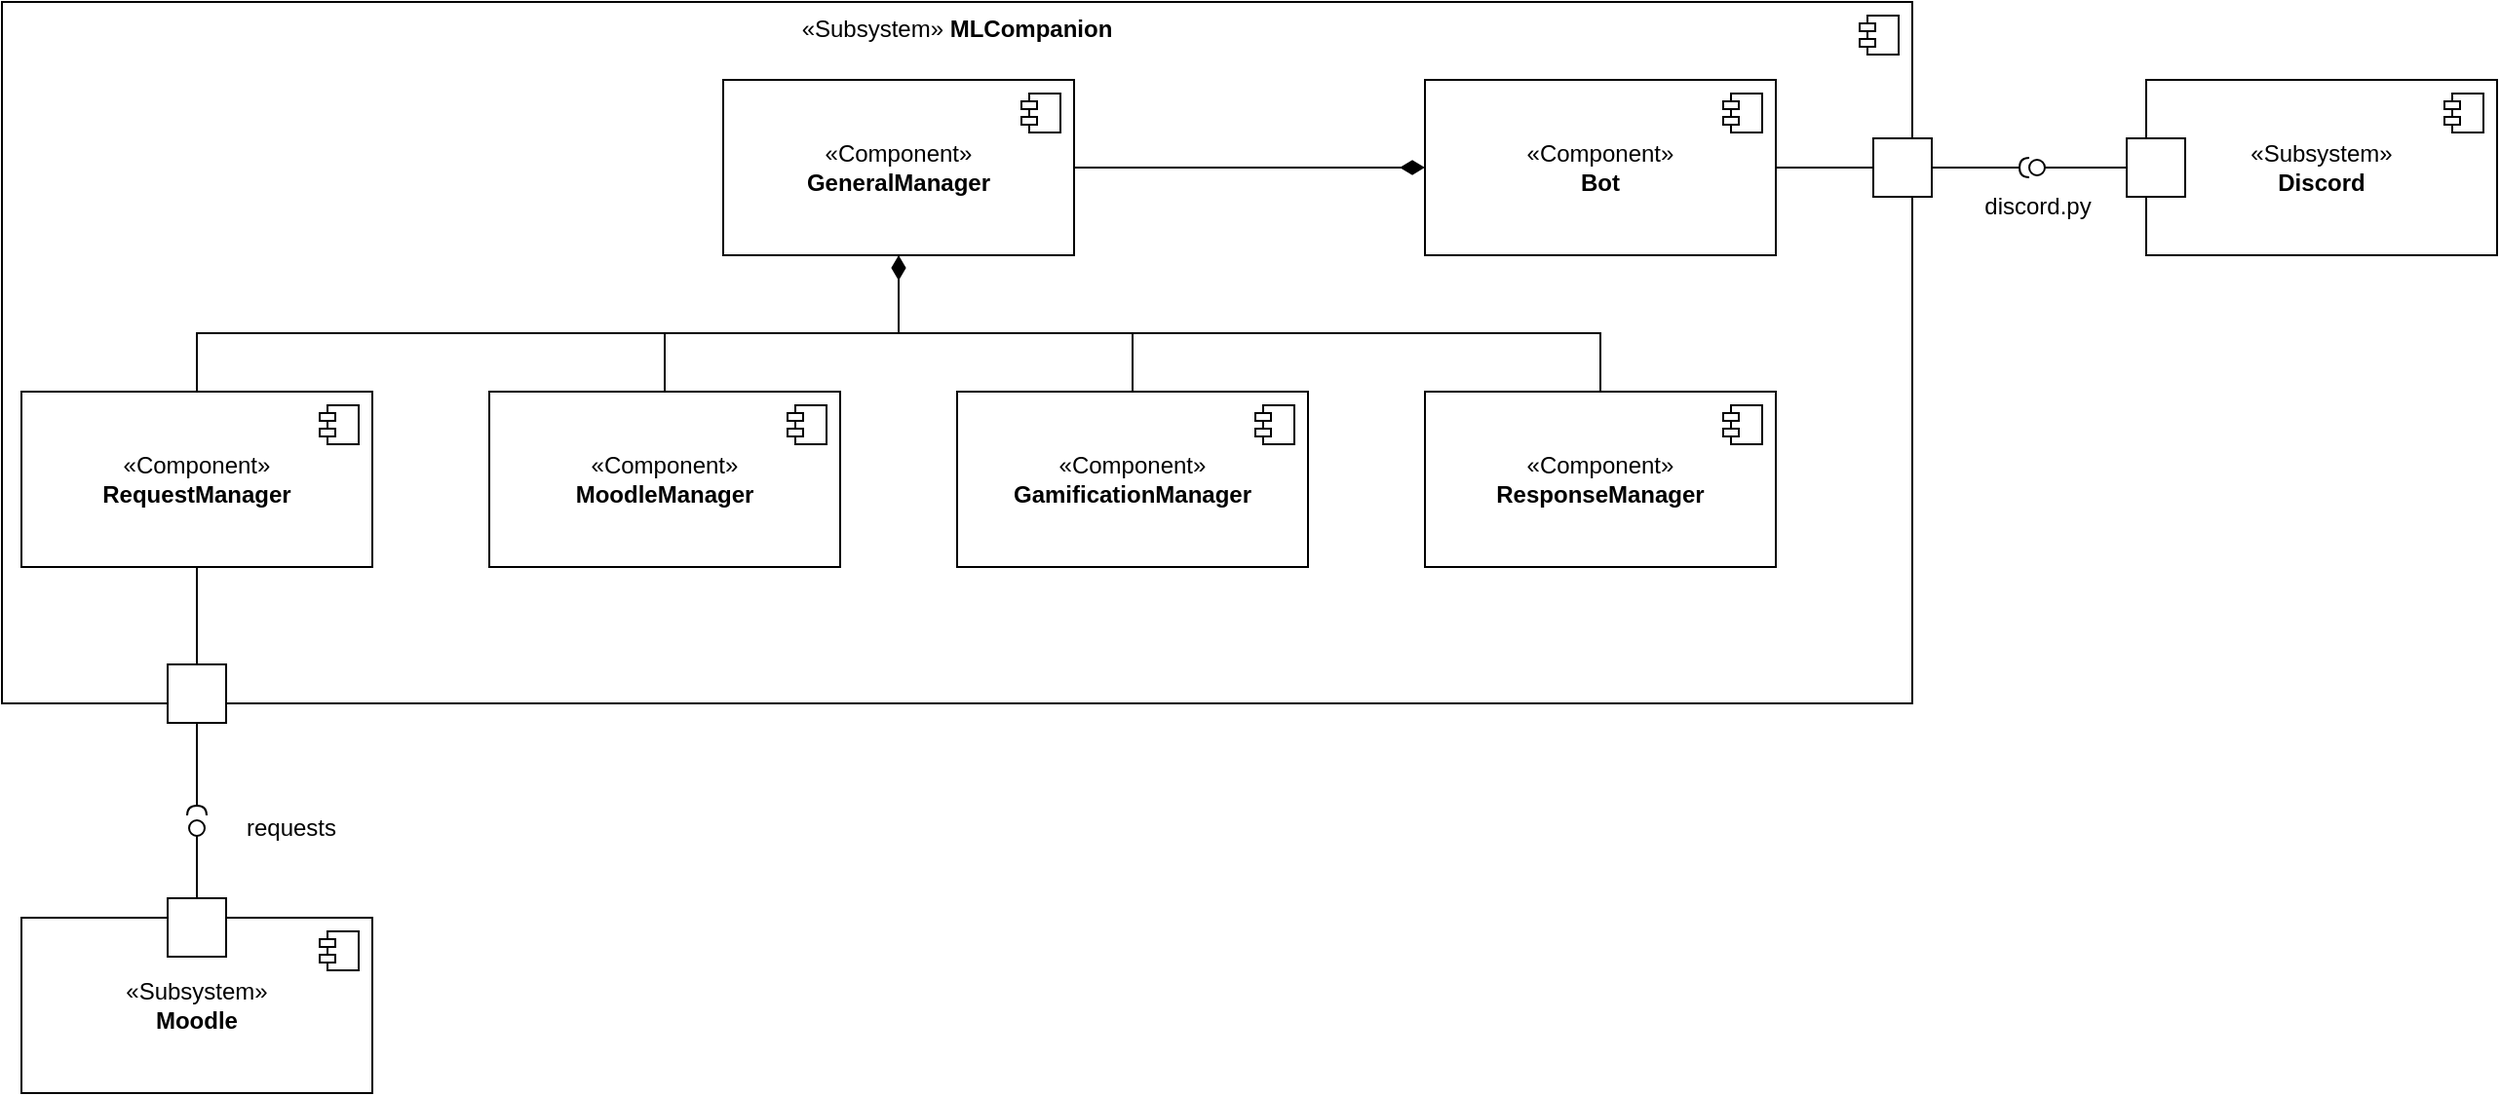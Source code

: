 <mxfile version="24.7.16">
  <diagram name="Page-1" id="5f0bae14-7c28-e335-631c-24af17079c00">
    <mxGraphModel dx="1615" dy="826" grid="0" gridSize="10" guides="1" tooltips="1" connect="1" arrows="1" fold="1" page="1" pageScale="1" pageWidth="1100" pageHeight="850" background="none" math="0" shadow="0">
      <root>
        <mxCell id="0" />
        <mxCell id="1" parent="0" />
        <mxCell id="A9cAYsqJX5gW5ZlUCUuJ-7" value="«Subsystem»&lt;b&gt; MLCompanion&lt;br&gt;&lt;/b&gt;" style="html=1;dropTarget=0;whiteSpace=wrap;verticalAlign=top;" vertex="1" parent="1">
          <mxGeometry x="100" y="120" width="980" height="360" as="geometry" />
        </mxCell>
        <mxCell id="A9cAYsqJX5gW5ZlUCUuJ-8" value="" style="shape=module;jettyWidth=8;jettyHeight=4;" vertex="1" parent="A9cAYsqJX5gW5ZlUCUuJ-7">
          <mxGeometry x="1" width="20" height="20" relative="1" as="geometry">
            <mxPoint x="-27" y="7" as="offset" />
          </mxGeometry>
        </mxCell>
        <mxCell id="A9cAYsqJX5gW5ZlUCUuJ-31" style="edgeStyle=orthogonalEdgeStyle;rounded=0;orthogonalLoop=1;jettySize=auto;html=1;exitX=1;exitY=0.5;exitDx=0;exitDy=0;endSize=10;endArrow=diamondThin;endFill=1;" edge="1" parent="1" source="A9cAYsqJX5gW5ZlUCUuJ-9" target="A9cAYsqJX5gW5ZlUCUuJ-29">
          <mxGeometry relative="1" as="geometry" />
        </mxCell>
        <mxCell id="A9cAYsqJX5gW5ZlUCUuJ-9" value="«Component»&lt;b&gt; &lt;br&gt;GeneralManager&lt;/b&gt;" style="html=1;dropTarget=0;whiteSpace=wrap;" vertex="1" parent="1">
          <mxGeometry x="470" y="160" width="180" height="90" as="geometry" />
        </mxCell>
        <mxCell id="A9cAYsqJX5gW5ZlUCUuJ-10" value="" style="shape=module;jettyWidth=8;jettyHeight=4;" vertex="1" parent="A9cAYsqJX5gW5ZlUCUuJ-9">
          <mxGeometry x="1" width="20" height="20" relative="1" as="geometry">
            <mxPoint x="-27" y="7" as="offset" />
          </mxGeometry>
        </mxCell>
        <mxCell id="A9cAYsqJX5gW5ZlUCUuJ-55" style="edgeStyle=orthogonalEdgeStyle;rounded=0;orthogonalLoop=1;jettySize=auto;html=1;endArrow=none;endFill=0;" edge="1" parent="1" source="A9cAYsqJX5gW5ZlUCUuJ-11" target="A9cAYsqJX5gW5ZlUCUuJ-52">
          <mxGeometry relative="1" as="geometry" />
        </mxCell>
        <mxCell id="A9cAYsqJX5gW5ZlUCUuJ-65" style="edgeStyle=orthogonalEdgeStyle;rounded=0;orthogonalLoop=1;jettySize=auto;html=1;entryX=0.5;entryY=1;entryDx=0;entryDy=0;endArrow=diamondThin;endFill=1;endSize=10;" edge="1" parent="1" source="A9cAYsqJX5gW5ZlUCUuJ-11" target="A9cAYsqJX5gW5ZlUCUuJ-9">
          <mxGeometry relative="1" as="geometry">
            <Array as="points">
              <mxPoint x="200" y="290" />
              <mxPoint x="560" y="290" />
            </Array>
          </mxGeometry>
        </mxCell>
        <mxCell id="A9cAYsqJX5gW5ZlUCUuJ-11" value="«Component»&lt;b&gt; &lt;br&gt;RequestManager&lt;br&gt;&lt;/b&gt;" style="html=1;dropTarget=0;whiteSpace=wrap;" vertex="1" parent="1">
          <mxGeometry x="110" y="320" width="180" height="90" as="geometry" />
        </mxCell>
        <mxCell id="A9cAYsqJX5gW5ZlUCUuJ-12" value="" style="shape=module;jettyWidth=8;jettyHeight=4;" vertex="1" parent="A9cAYsqJX5gW5ZlUCUuJ-11">
          <mxGeometry x="1" width="20" height="20" relative="1" as="geometry">
            <mxPoint x="-27" y="7" as="offset" />
          </mxGeometry>
        </mxCell>
        <mxCell id="A9cAYsqJX5gW5ZlUCUuJ-66" style="edgeStyle=orthogonalEdgeStyle;rounded=0;orthogonalLoop=1;jettySize=auto;html=1;entryX=0.5;entryY=1;entryDx=0;entryDy=0;endArrow=none;endFill=0;" edge="1" parent="1" source="A9cAYsqJX5gW5ZlUCUuJ-13" target="A9cAYsqJX5gW5ZlUCUuJ-9">
          <mxGeometry relative="1" as="geometry">
            <Array as="points">
              <mxPoint x="440" y="290" />
              <mxPoint x="560" y="290" />
            </Array>
          </mxGeometry>
        </mxCell>
        <mxCell id="A9cAYsqJX5gW5ZlUCUuJ-13" value="«Component»&lt;b&gt; &lt;br&gt;MoodleManager&lt;br&gt;&lt;/b&gt;" style="html=1;dropTarget=0;whiteSpace=wrap;" vertex="1" parent="1">
          <mxGeometry x="350" y="320" width="180" height="90" as="geometry" />
        </mxCell>
        <mxCell id="A9cAYsqJX5gW5ZlUCUuJ-14" value="" style="shape=module;jettyWidth=8;jettyHeight=4;" vertex="1" parent="A9cAYsqJX5gW5ZlUCUuJ-13">
          <mxGeometry x="1" width="20" height="20" relative="1" as="geometry">
            <mxPoint x="-27" y="7" as="offset" />
          </mxGeometry>
        </mxCell>
        <mxCell id="A9cAYsqJX5gW5ZlUCUuJ-67" style="edgeStyle=orthogonalEdgeStyle;rounded=0;orthogonalLoop=1;jettySize=auto;html=1;exitX=0.5;exitY=0;exitDx=0;exitDy=0;entryX=0.5;entryY=1;entryDx=0;entryDy=0;endArrow=none;endFill=0;" edge="1" parent="1" source="A9cAYsqJX5gW5ZlUCUuJ-15" target="A9cAYsqJX5gW5ZlUCUuJ-9">
          <mxGeometry relative="1" as="geometry">
            <Array as="points">
              <mxPoint x="680" y="290" />
              <mxPoint x="560" y="290" />
            </Array>
          </mxGeometry>
        </mxCell>
        <mxCell id="A9cAYsqJX5gW5ZlUCUuJ-15" value="«Component»&lt;b&gt; GamificationManager&lt;br&gt;&lt;/b&gt;" style="html=1;dropTarget=0;whiteSpace=wrap;" vertex="1" parent="1">
          <mxGeometry x="590" y="320" width="180" height="90" as="geometry" />
        </mxCell>
        <mxCell id="A9cAYsqJX5gW5ZlUCUuJ-16" value="" style="shape=module;jettyWidth=8;jettyHeight=4;" vertex="1" parent="A9cAYsqJX5gW5ZlUCUuJ-15">
          <mxGeometry x="1" width="20" height="20" relative="1" as="geometry">
            <mxPoint x="-27" y="7" as="offset" />
          </mxGeometry>
        </mxCell>
        <mxCell id="A9cAYsqJX5gW5ZlUCUuJ-68" style="edgeStyle=orthogonalEdgeStyle;rounded=0;orthogonalLoop=1;jettySize=auto;html=1;entryX=0.5;entryY=1;entryDx=0;entryDy=0;endArrow=none;endFill=0;" edge="1" parent="1" source="A9cAYsqJX5gW5ZlUCUuJ-17" target="A9cAYsqJX5gW5ZlUCUuJ-9">
          <mxGeometry relative="1" as="geometry">
            <Array as="points">
              <mxPoint x="920" y="290" />
              <mxPoint x="560" y="290" />
            </Array>
          </mxGeometry>
        </mxCell>
        <mxCell id="A9cAYsqJX5gW5ZlUCUuJ-17" value="«Component»&lt;b&gt; ResponseManager&lt;br&gt;&lt;/b&gt;" style="html=1;dropTarget=0;whiteSpace=wrap;" vertex="1" parent="1">
          <mxGeometry x="830" y="320" width="180" height="90" as="geometry" />
        </mxCell>
        <mxCell id="A9cAYsqJX5gW5ZlUCUuJ-18" value="" style="shape=module;jettyWidth=8;jettyHeight=4;" vertex="1" parent="A9cAYsqJX5gW5ZlUCUuJ-17">
          <mxGeometry x="1" width="20" height="20" relative="1" as="geometry">
            <mxPoint x="-27" y="7" as="offset" />
          </mxGeometry>
        </mxCell>
        <mxCell id="A9cAYsqJX5gW5ZlUCUuJ-25" value="«Subsystem»&lt;br&gt;&lt;div&gt;&lt;b&gt;Moodle&lt;/b&gt;&lt;/div&gt;" style="html=1;dropTarget=0;whiteSpace=wrap;" vertex="1" parent="1">
          <mxGeometry x="110" y="590" width="180" height="90" as="geometry" />
        </mxCell>
        <mxCell id="A9cAYsqJX5gW5ZlUCUuJ-26" value="" style="shape=module;jettyWidth=8;jettyHeight=4;" vertex="1" parent="A9cAYsqJX5gW5ZlUCUuJ-25">
          <mxGeometry x="1" width="20" height="20" relative="1" as="geometry">
            <mxPoint x="-27" y="7" as="offset" />
          </mxGeometry>
        </mxCell>
        <mxCell id="A9cAYsqJX5gW5ZlUCUuJ-27" value="«Subsystem»&lt;br&gt;&lt;b&gt;Discord&lt;/b&gt;" style="html=1;dropTarget=0;whiteSpace=wrap;" vertex="1" parent="1">
          <mxGeometry x="1200" y="160" width="180" height="90" as="geometry" />
        </mxCell>
        <mxCell id="A9cAYsqJX5gW5ZlUCUuJ-28" value="" style="shape=module;jettyWidth=8;jettyHeight=4;" vertex="1" parent="A9cAYsqJX5gW5ZlUCUuJ-27">
          <mxGeometry x="1" width="20" height="20" relative="1" as="geometry">
            <mxPoint x="-27" y="7" as="offset" />
          </mxGeometry>
        </mxCell>
        <mxCell id="A9cAYsqJX5gW5ZlUCUuJ-63" style="edgeStyle=orthogonalEdgeStyle;rounded=0;orthogonalLoop=1;jettySize=auto;html=1;endArrow=none;endFill=0;" edge="1" parent="1" source="A9cAYsqJX5gW5ZlUCUuJ-29" target="A9cAYsqJX5gW5ZlUCUuJ-57">
          <mxGeometry relative="1" as="geometry" />
        </mxCell>
        <mxCell id="A9cAYsqJX5gW5ZlUCUuJ-29" value="«Component»&lt;b&gt; &lt;br&gt;Bot&lt;br&gt;&lt;/b&gt;" style="html=1;dropTarget=0;whiteSpace=wrap;" vertex="1" parent="1">
          <mxGeometry x="830" y="160" width="180" height="90" as="geometry" />
        </mxCell>
        <mxCell id="A9cAYsqJX5gW5ZlUCUuJ-30" value="" style="shape=module;jettyWidth=8;jettyHeight=4;" vertex="1" parent="A9cAYsqJX5gW5ZlUCUuJ-29">
          <mxGeometry x="1" width="20" height="20" relative="1" as="geometry">
            <mxPoint x="-27" y="7" as="offset" />
          </mxGeometry>
        </mxCell>
        <mxCell id="A9cAYsqJX5gW5ZlUCUuJ-46" value="" style="html=1;rounded=0;direction=east;" vertex="1" parent="1">
          <mxGeometry x="185" y="580" width="30" height="30" as="geometry" />
        </mxCell>
        <mxCell id="A9cAYsqJX5gW5ZlUCUuJ-47" value="" style="endArrow=none;html=1;rounded=0;align=center;verticalAlign=top;endFill=0;labelBackgroundColor=none;endSize=2;" edge="1" source="A9cAYsqJX5gW5ZlUCUuJ-46" target="A9cAYsqJX5gW5ZlUCUuJ-48" parent="1">
          <mxGeometry relative="1" as="geometry" />
        </mxCell>
        <mxCell id="A9cAYsqJX5gW5ZlUCUuJ-48" value="" style="ellipse;html=1;fontSize=11;align=center;fillColor=none;points=[];aspect=fixed;resizable=0;verticalAlign=bottom;labelPosition=center;verticalLabelPosition=top;flipH=1;" vertex="1" parent="1">
          <mxGeometry x="196" y="540" width="8" height="8" as="geometry" />
        </mxCell>
        <mxCell id="A9cAYsqJX5gW5ZlUCUuJ-52" value="" style="html=1;rounded=0;" vertex="1" parent="1">
          <mxGeometry x="185" y="460" width="30" height="30" as="geometry" />
        </mxCell>
        <mxCell id="A9cAYsqJX5gW5ZlUCUuJ-53" value="" style="endArrow=none;html=1;rounded=0;align=center;verticalAlign=top;endFill=0;labelBackgroundColor=none;endSize=2;" edge="1" source="A9cAYsqJX5gW5ZlUCUuJ-52" target="A9cAYsqJX5gW5ZlUCUuJ-54" parent="1">
          <mxGeometry relative="1" as="geometry" />
        </mxCell>
        <mxCell id="A9cAYsqJX5gW5ZlUCUuJ-54" value="" style="shape=requiredInterface;html=1;fontSize=11;align=center;fillColor=none;points=[];aspect=fixed;resizable=0;verticalAlign=bottom;labelPosition=center;verticalLabelPosition=top;flipH=1;rotation=90;" vertex="1" parent="1">
          <mxGeometry x="197.5" y="530" width="5" height="10" as="geometry" />
        </mxCell>
        <mxCell id="A9cAYsqJX5gW5ZlUCUuJ-56" value="&lt;div&gt;requests&lt;/div&gt;" style="text;html=1;align=center;verticalAlign=middle;resizable=0;points=[];autosize=1;strokeColor=none;fillColor=none;" vertex="1" parent="1">
          <mxGeometry x="215.5" y="531" width="64" height="26" as="geometry" />
        </mxCell>
        <mxCell id="A9cAYsqJX5gW5ZlUCUuJ-57" value="" style="html=1;rounded=0;" vertex="1" parent="1">
          <mxGeometry x="1060" y="190" width="30" height="30" as="geometry" />
        </mxCell>
        <mxCell id="A9cAYsqJX5gW5ZlUCUuJ-58" value="" style="endArrow=none;html=1;rounded=0;align=center;verticalAlign=top;endFill=0;labelBackgroundColor=none;endSize=2;" edge="1" source="A9cAYsqJX5gW5ZlUCUuJ-57" target="A9cAYsqJX5gW5ZlUCUuJ-59" parent="1">
          <mxGeometry relative="1" as="geometry" />
        </mxCell>
        <mxCell id="A9cAYsqJX5gW5ZlUCUuJ-59" value="" style="shape=requiredInterface;html=1;fontSize=11;align=center;fillColor=none;points=[];aspect=fixed;resizable=0;verticalAlign=bottom;labelPosition=center;verticalLabelPosition=top;flipH=1;" vertex="1" parent="1">
          <mxGeometry x="1135" y="200" width="5" height="10" as="geometry" />
        </mxCell>
        <mxCell id="A9cAYsqJX5gW5ZlUCUuJ-60" value="" style="html=1;rounded=0;" vertex="1" parent="1">
          <mxGeometry x="1190" y="190" width="30" height="30" as="geometry" />
        </mxCell>
        <mxCell id="A9cAYsqJX5gW5ZlUCUuJ-61" value="" style="endArrow=none;html=1;rounded=0;align=center;verticalAlign=top;endFill=0;labelBackgroundColor=none;endSize=2;" edge="1" source="A9cAYsqJX5gW5ZlUCUuJ-60" target="A9cAYsqJX5gW5ZlUCUuJ-62" parent="1">
          <mxGeometry relative="1" as="geometry" />
        </mxCell>
        <mxCell id="A9cAYsqJX5gW5ZlUCUuJ-62" value="" style="ellipse;html=1;fontSize=11;align=center;fillColor=none;points=[];aspect=fixed;resizable=0;verticalAlign=bottom;labelPosition=center;verticalLabelPosition=top;flipH=1;" vertex="1" parent="1">
          <mxGeometry x="1140" y="201" width="8" height="8" as="geometry" />
        </mxCell>
        <mxCell id="A9cAYsqJX5gW5ZlUCUuJ-64" value="&lt;div&gt;discord.py&lt;/div&gt;" style="text;html=1;align=center;verticalAlign=middle;resizable=0;points=[];autosize=1;strokeColor=none;fillColor=none;" vertex="1" parent="1">
          <mxGeometry x="1104" y="210" width="80" height="30" as="geometry" />
        </mxCell>
      </root>
    </mxGraphModel>
  </diagram>
</mxfile>
